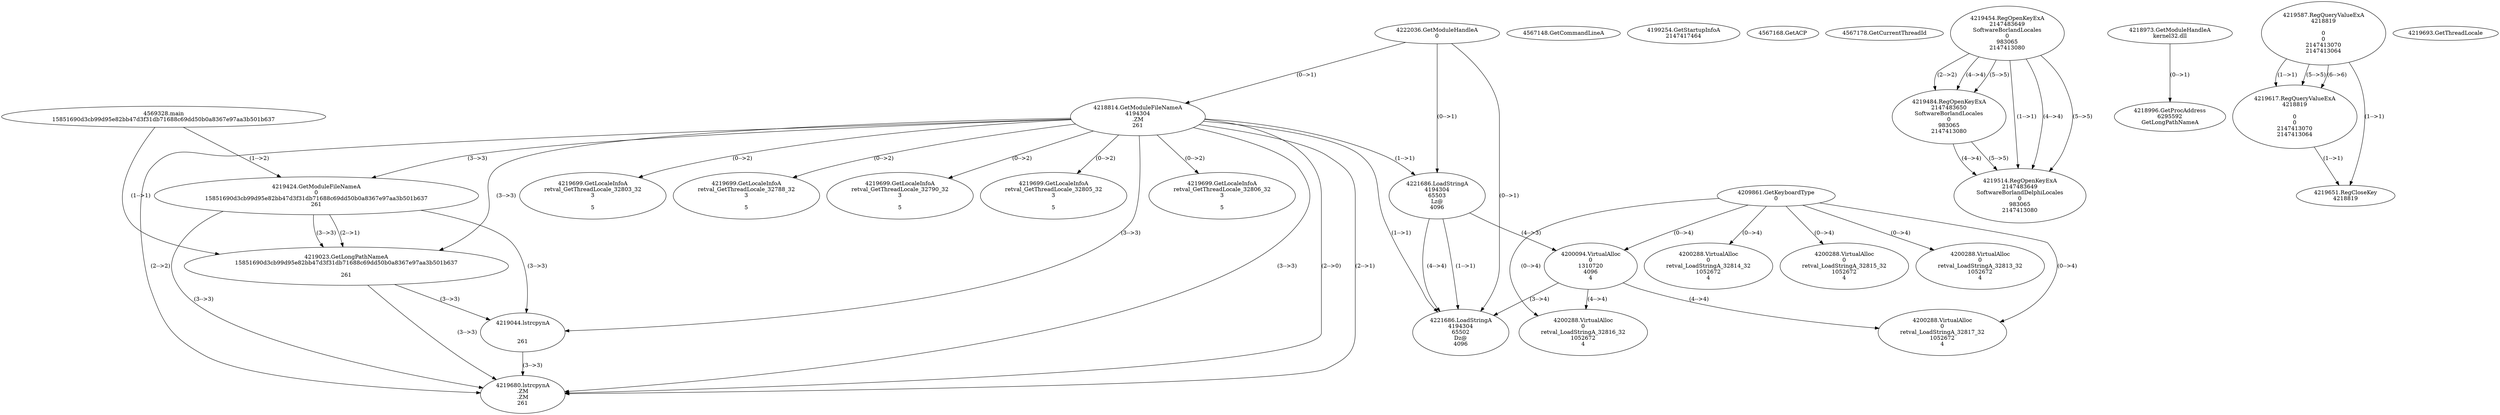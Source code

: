 // Global SCDG with merge call
digraph {
	0 [label="4569328.main
15851690d3cb99d95e82bb47d3f31db71688c69dd50b0a8367e97aa3b501b637"]
	1 [label="4222036.GetModuleHandleA
0"]
	2 [label="4209861.GetKeyboardType
0"]
	3 [label="4567148.GetCommandLineA
"]
	4 [label="4199254.GetStartupInfoA
2147417464"]
	5 [label="4567168.GetACP
"]
	6 [label="4567178.GetCurrentThreadId
"]
	7 [label="4218814.GetModuleFileNameA
4194304
.ZM
261"]
	1 -> 7 [label="(0-->1)"]
	8 [label="4219424.GetModuleFileNameA
0
15851690d3cb99d95e82bb47d3f31db71688c69dd50b0a8367e97aa3b501b637
261"]
	0 -> 8 [label="(1-->2)"]
	7 -> 8 [label="(3-->3)"]
	9 [label="4219454.RegOpenKeyExA
2147483649
Software\Borland\Locales
0
983065
2147413080"]
	10 [label="4219484.RegOpenKeyExA
2147483650
Software\Borland\Locales
0
983065
2147413080"]
	9 -> 10 [label="(2-->2)"]
	9 -> 10 [label="(4-->4)"]
	9 -> 10 [label="(5-->5)"]
	11 [label="4219514.RegOpenKeyExA
2147483649
Software\Borland\Delphi\Locales
0
983065
2147413080"]
	9 -> 11 [label="(1-->1)"]
	9 -> 11 [label="(4-->4)"]
	10 -> 11 [label="(4-->4)"]
	9 -> 11 [label="(5-->5)"]
	10 -> 11 [label="(5-->5)"]
	12 [label="4218973.GetModuleHandleA
kernel32.dll"]
	13 [label="4218996.GetProcAddress
6295592
GetLongPathNameA"]
	12 -> 13 [label="(0-->1)"]
	14 [label="4219023.GetLongPathNameA
15851690d3cb99d95e82bb47d3f31db71688c69dd50b0a8367e97aa3b501b637

261"]
	0 -> 14 [label="(1-->1)"]
	8 -> 14 [label="(2-->1)"]
	7 -> 14 [label="(3-->3)"]
	8 -> 14 [label="(3-->3)"]
	15 [label="4219044.lstrcpynA


261"]
	7 -> 15 [label="(3-->3)"]
	8 -> 15 [label="(3-->3)"]
	14 -> 15 [label="(3-->3)"]
	16 [label="4219587.RegQueryValueExA
4218819

0
0
2147413070
2147413064"]
	17 [label="4219617.RegQueryValueExA
4218819

0
0
2147413070
2147413064"]
	16 -> 17 [label="(1-->1)"]
	16 -> 17 [label="(5-->5)"]
	16 -> 17 [label="(6-->6)"]
	18 [label="4219651.RegCloseKey
4218819"]
	16 -> 18 [label="(1-->1)"]
	17 -> 18 [label="(1-->1)"]
	19 [label="4219680.lstrcpynA
.ZM
.ZM
261"]
	7 -> 19 [label="(2-->1)"]
	7 -> 19 [label="(2-->2)"]
	7 -> 19 [label="(3-->3)"]
	8 -> 19 [label="(3-->3)"]
	14 -> 19 [label="(3-->3)"]
	15 -> 19 [label="(3-->3)"]
	7 -> 19 [label="(2-->0)"]
	20 [label="4219693.GetThreadLocale
"]
	21 [label="4219699.GetLocaleInfoA
retval_GetThreadLocale_32803_32
3

5"]
	7 -> 21 [label="(0-->2)"]
	22 [label="4221686.LoadStringA
4194304
65503
Lz@
4096"]
	1 -> 22 [label="(0-->1)"]
	7 -> 22 [label="(1-->1)"]
	23 [label="4200288.VirtualAlloc
0
retval_LoadStringA_32813_32
1052672
4"]
	2 -> 23 [label="(0-->4)"]
	24 [label="4219699.GetLocaleInfoA
retval_GetThreadLocale_32788_32
3

5"]
	7 -> 24 [label="(0-->2)"]
	25 [label="4200094.VirtualAlloc
0
1310720
4096
4"]
	22 -> 25 [label="(4-->3)"]
	2 -> 25 [label="(0-->4)"]
	26 [label="4221686.LoadStringA
4194304
65502
Dz@
4096"]
	1 -> 26 [label="(0-->1)"]
	7 -> 26 [label="(1-->1)"]
	22 -> 26 [label="(1-->1)"]
	22 -> 26 [label="(4-->4)"]
	25 -> 26 [label="(3-->4)"]
	27 [label="4200288.VirtualAlloc
0
retval_LoadStringA_32816_32
1052672
4"]
	2 -> 27 [label="(0-->4)"]
	25 -> 27 [label="(4-->4)"]
	28 [label="4219699.GetLocaleInfoA
retval_GetThreadLocale_32790_32
3

5"]
	7 -> 28 [label="(0-->2)"]
	29 [label="4200288.VirtualAlloc
0
retval_LoadStringA_32817_32
1052672
4"]
	2 -> 29 [label="(0-->4)"]
	25 -> 29 [label="(4-->4)"]
	30 [label="4219699.GetLocaleInfoA
retval_GetThreadLocale_32805_32
3

5"]
	7 -> 30 [label="(0-->2)"]
	31 [label="4200288.VirtualAlloc
0
retval_LoadStringA_32814_32
1052672
4"]
	2 -> 31 [label="(0-->4)"]
	32 [label="4219699.GetLocaleInfoA
retval_GetThreadLocale_32806_32
3

5"]
	7 -> 32 [label="(0-->2)"]
	33 [label="4200288.VirtualAlloc
0
retval_LoadStringA_32815_32
1052672
4"]
	2 -> 33 [label="(0-->4)"]
}
